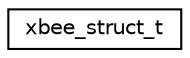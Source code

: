 digraph "Graphical Class Hierarchy"
{
  edge [fontname="Helvetica",fontsize="10",labelfontname="Helvetica",labelfontsize="10"];
  node [fontname="Helvetica",fontsize="10",shape=record];
  rankdir="LR";
  Node1 [label="xbee_struct_t",height=0.2,width=0.4,color="black", fillcolor="white", style="filled",URL="$structxbee__struct__t.html"];
}
